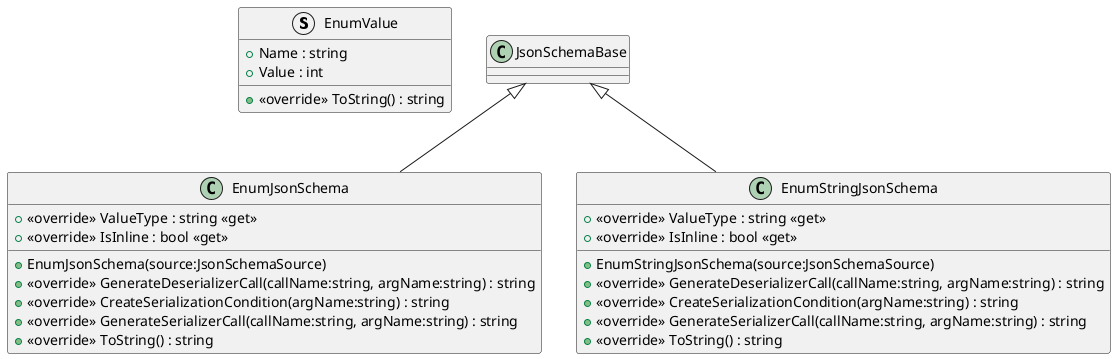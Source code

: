 @startuml
struct EnumValue {
    + Name : string
    + Value : int
    + <<override>> ToString() : string
}
class EnumJsonSchema {
    + EnumJsonSchema(source:JsonSchemaSource)
    + <<override>> ValueType : string <<get>>
    + <<override>> IsInline : bool <<get>>
    + <<override>> GenerateDeserializerCall(callName:string, argName:string) : string
    + <<override>> CreateSerializationCondition(argName:string) : string
    + <<override>> GenerateSerializerCall(callName:string, argName:string) : string
    + <<override>> ToString() : string
}
class EnumStringJsonSchema {
    + EnumStringJsonSchema(source:JsonSchemaSource)
    + <<override>> ValueType : string <<get>>
    + <<override>> IsInline : bool <<get>>
    + <<override>> GenerateDeserializerCall(callName:string, argName:string) : string
    + <<override>> CreateSerializationCondition(argName:string) : string
    + <<override>> GenerateSerializerCall(callName:string, argName:string) : string
    + <<override>> ToString() : string
}
JsonSchemaBase <|-- EnumJsonSchema
JsonSchemaBase <|-- EnumStringJsonSchema
@enduml
